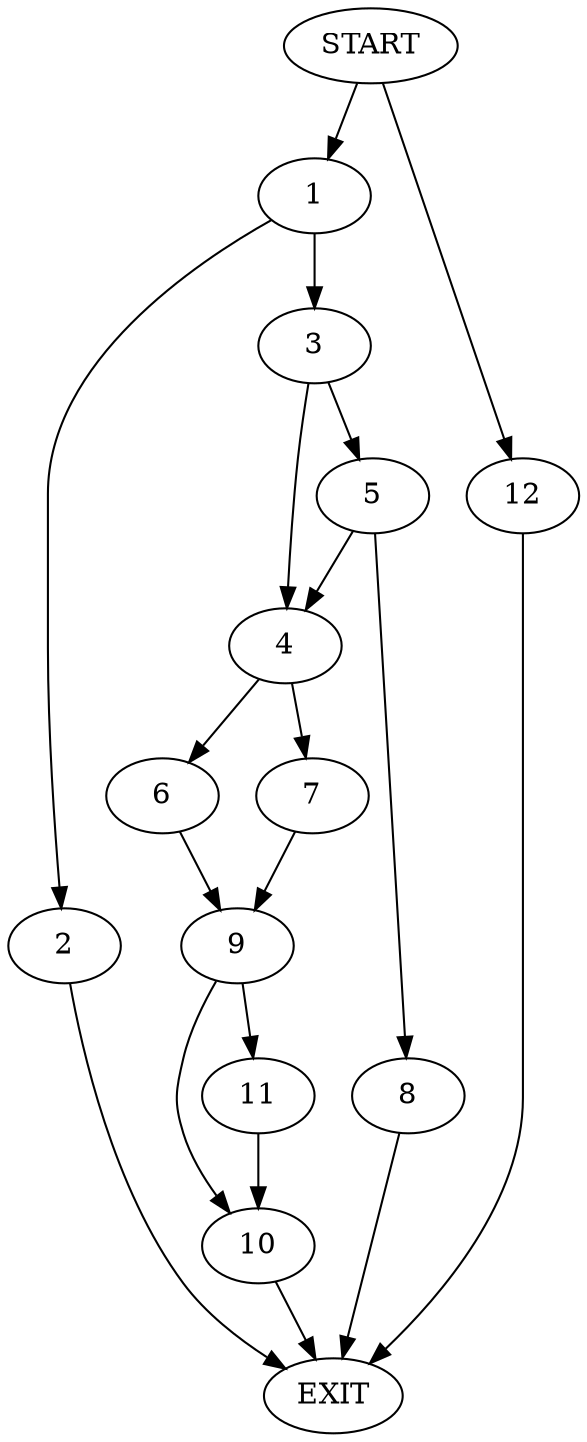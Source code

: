 digraph {
0 [label="START"]
13 [label="EXIT"]
0 -> 1
1 -> 2
1 -> 3
2 -> 13
3 -> 4
3 -> 5
4 -> 6
4 -> 7
5 -> 4
5 -> 8
8 -> 13
7 -> 9
6 -> 9
9 -> 10
9 -> 11
11 -> 10
10 -> 13
0 -> 12
12 -> 13
}
